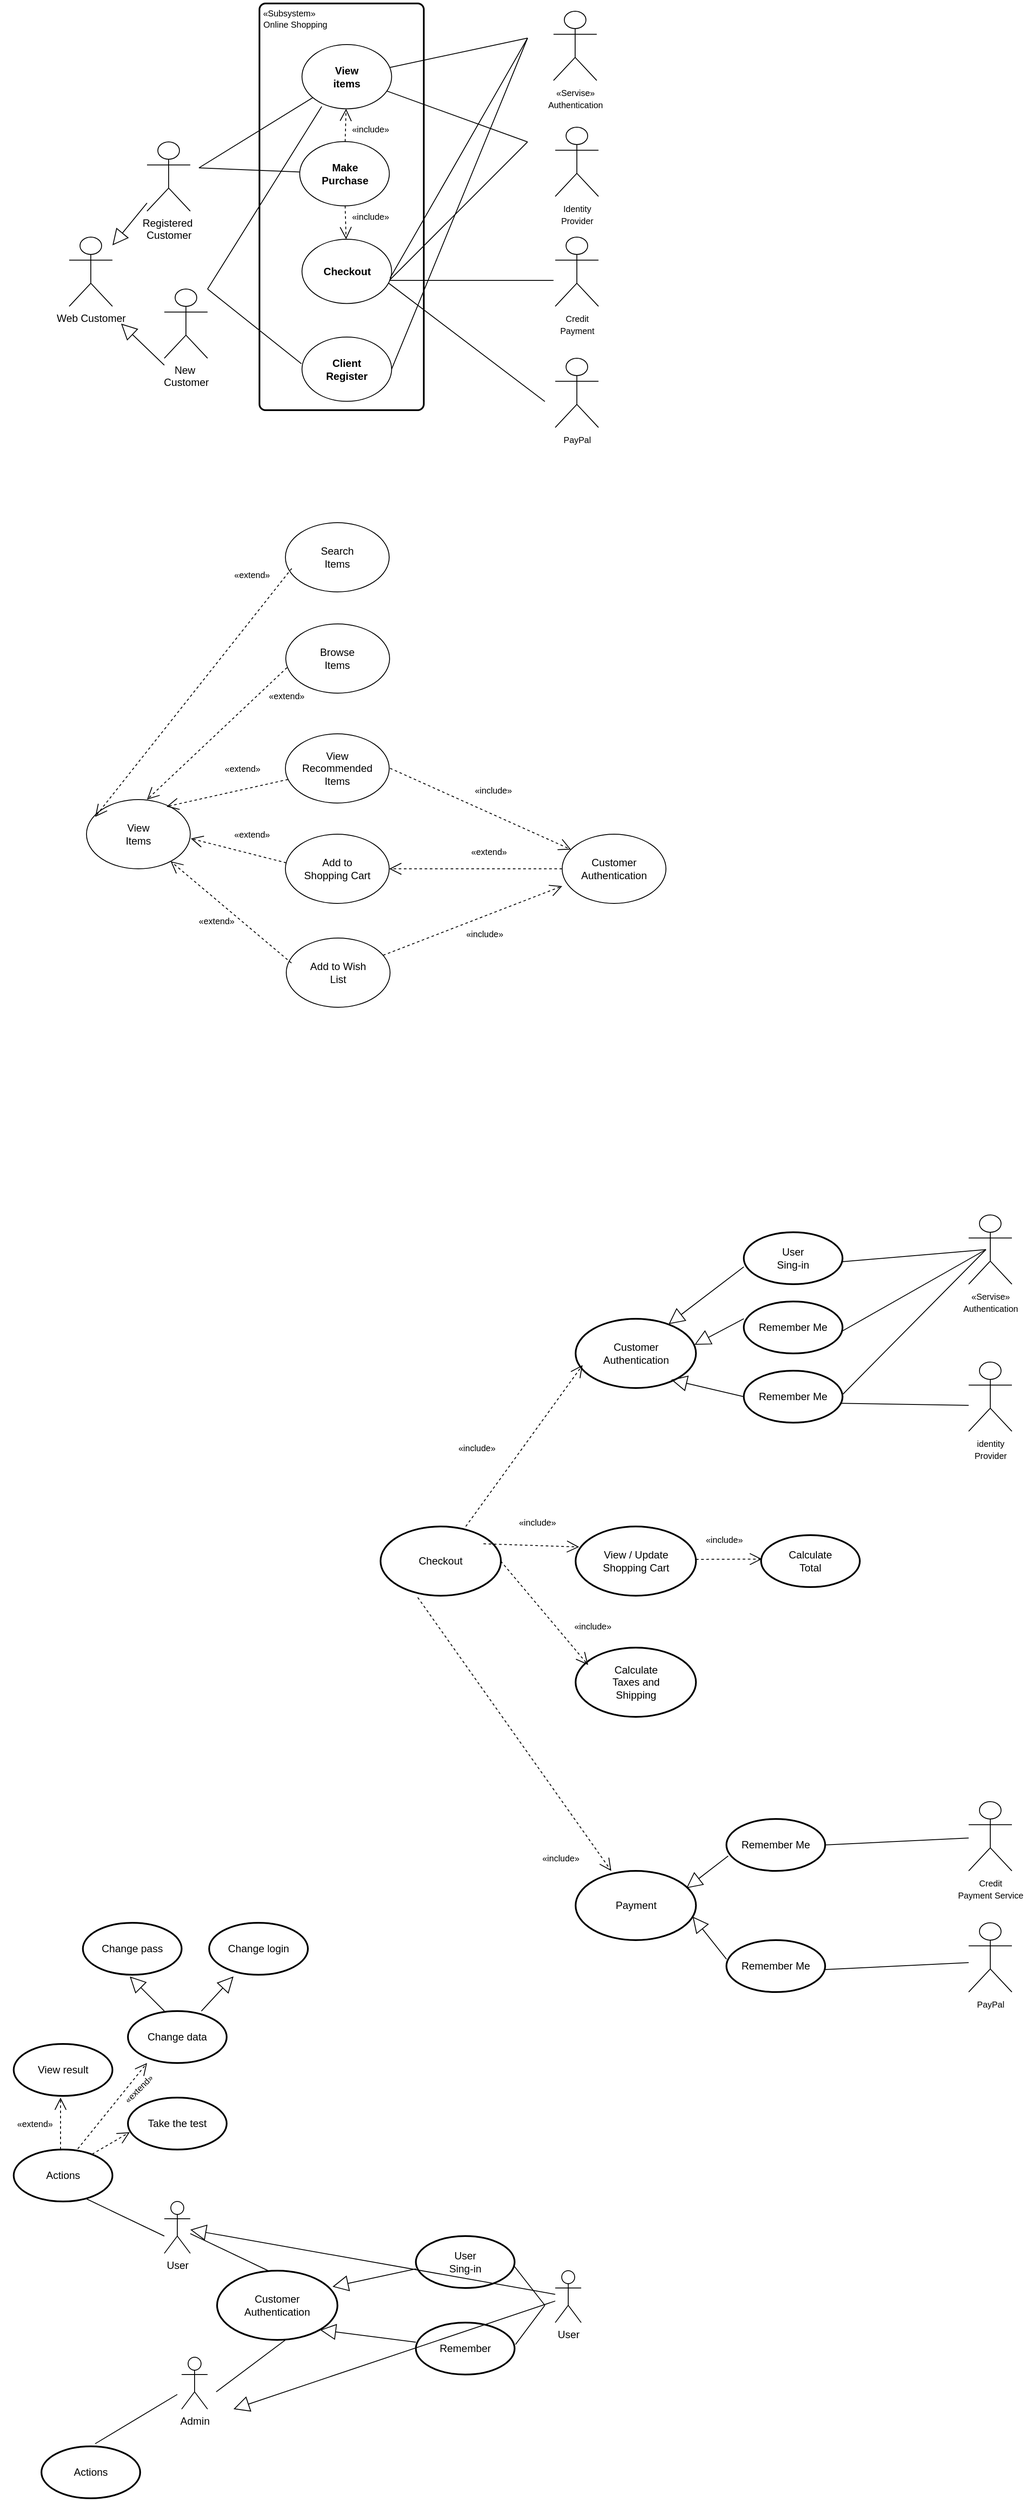 <mxfile version="26.0.6">
  <diagram name="Страница — 1" id="ZTPhkDl85M3O7Eon5mHw">
    <mxGraphModel dx="1687" dy="918" grid="1" gridSize="20" guides="1" tooltips="1" connect="1" arrows="1" fold="1" page="1" pageScale="1" pageWidth="827" pageHeight="1169" math="0" shadow="0">
      <root>
        <mxCell id="0" />
        <mxCell id="1" parent="0" />
        <mxCell id="oaEBjMoHq7otdUCEXcrT-1" value="Web Customer" style="shape=umlActor;verticalLabelPosition=bottom;verticalAlign=top;html=1;outlineConnect=0;" vertex="1" parent="1">
          <mxGeometry x="150" y="310" width="50" height="80" as="geometry" />
        </mxCell>
        <mxCell id="oaEBjMoHq7otdUCEXcrT-13" value="Registered&amp;nbsp;&lt;div&gt;&lt;span style=&quot;background-color: transparent; color: light-dark(rgb(0, 0, 0), rgb(255, 255, 255));&quot;&gt;Customer&lt;/span&gt;&lt;/div&gt;&lt;div&gt;&lt;div&gt;&lt;br&gt;&lt;/div&gt;&lt;/div&gt;" style="shape=umlActor;verticalLabelPosition=bottom;verticalAlign=top;html=1;outlineConnect=0;" vertex="1" parent="1">
          <mxGeometry x="240" y="200" width="50" height="80" as="geometry" />
        </mxCell>
        <mxCell id="oaEBjMoHq7otdUCEXcrT-14" value="&lt;div&gt;&lt;div&gt;New&amp;nbsp;&lt;/div&gt;&lt;/div&gt;&lt;div&gt;Customer&lt;/div&gt;&lt;div&gt;&lt;br&gt;&lt;/div&gt;" style="shape=umlActor;verticalLabelPosition=bottom;verticalAlign=top;html=1;outlineConnect=0;" vertex="1" parent="1">
          <mxGeometry x="260" y="370" width="50" height="80" as="geometry" />
        </mxCell>
        <mxCell id="oaEBjMoHq7otdUCEXcrT-31" value="&lt;div&gt;&lt;br&gt;&lt;/div&gt;&lt;div&gt;&lt;br&gt;&lt;/div&gt;" style="endArrow=block;endSize=16;endFill=0;html=1;rounded=0;" edge="1" parent="1" source="oaEBjMoHq7otdUCEXcrT-13" target="oaEBjMoHq7otdUCEXcrT-1">
          <mxGeometry width="160" relative="1" as="geometry">
            <mxPoint x="240" y="360" as="sourcePoint" />
            <mxPoint x="210" y="290" as="targetPoint" />
          </mxGeometry>
        </mxCell>
        <mxCell id="oaEBjMoHq7otdUCEXcrT-32" value="&lt;div&gt;&lt;br&gt;&lt;/div&gt;&lt;div&gt;&lt;br&gt;&lt;/div&gt;" style="endArrow=block;endSize=16;endFill=0;html=1;rounded=0;" edge="1" parent="1">
          <mxGeometry width="160" relative="1" as="geometry">
            <mxPoint x="260" y="458" as="sourcePoint" />
            <mxPoint x="210" y="410" as="targetPoint" />
          </mxGeometry>
        </mxCell>
        <mxCell id="oaEBjMoHq7otdUCEXcrT-30" value="" style="rounded=1;whiteSpace=wrap;html=1;absoluteArcSize=1;arcSize=14;strokeWidth=2;container=0;" vertex="1" parent="1">
          <mxGeometry x="370" y="40" width="190" height="470" as="geometry" />
        </mxCell>
        <mxCell id="oaEBjMoHq7otdUCEXcrT-24" value="&lt;span style=&quot;font-weight: 700; text-wrap-mode: nowrap;&quot;&gt;Client&lt;/span&gt;&lt;div style=&quot;font-weight: 700; text-wrap-mode: nowrap;&quot;&gt;Register&lt;/div&gt;" style="ellipse;whiteSpace=wrap;html=1;container=0;" vertex="1" parent="1">
          <mxGeometry x="419.172" y="425.488" width="103.636" height="74.25" as="geometry" />
        </mxCell>
        <mxCell id="oaEBjMoHq7otdUCEXcrT-17" value="&lt;span style=&quot;font-weight: 700; text-wrap-mode: nowrap;&quot;&gt;View&lt;/span&gt;&lt;div style=&quot;font-weight: 700; text-wrap-mode: nowrap;&quot;&gt;items&lt;/div&gt;" style="ellipse;whiteSpace=wrap;html=1;container=0;" vertex="1" parent="1">
          <mxGeometry x="419.172" y="87.439" width="103.636" height="74.25" as="geometry" />
        </mxCell>
        <mxCell id="oaEBjMoHq7otdUCEXcrT-20" value="&lt;span style=&quot;font-weight: 700; text-wrap-mode: nowrap;&quot;&gt;Make&lt;/span&gt;&lt;div style=&quot;font-weight: 700; text-wrap-mode: nowrap;&quot;&gt;Purchase&lt;/div&gt;" style="ellipse;whiteSpace=wrap;html=1;container=0;" vertex="1" parent="1">
          <mxGeometry x="416.535" y="199.665" width="103.636" height="74.25" as="geometry" />
        </mxCell>
        <mxCell id="oaEBjMoHq7otdUCEXcrT-22" value="" style="ellipse;whiteSpace=wrap;html=1;container=0;" vertex="1" parent="1">
          <mxGeometry x="419.172" y="312.439" width="103.636" height="74.25" as="geometry" />
        </mxCell>
        <mxCell id="oaEBjMoHq7otdUCEXcrT-23" value="&lt;div&gt;Checkout&lt;/div&gt;" style="text;align=center;fontStyle=1;verticalAlign=middle;spacingLeft=3;spacingRight=3;strokeColor=none;rotatable=0;points=[[0,0.5],[1,0.5]];portConstraint=eastwest;html=1;container=0;" vertex="1" parent="1">
          <mxGeometry x="436.445" y="334.939" width="69.091" height="29.25" as="geometry" />
        </mxCell>
        <mxCell id="oaEBjMoHq7otdUCEXcrT-36" value="&lt;font style=&quot;font-size: 10px;&quot;&gt;«Subsystem»&lt;/font&gt;" style="text;html=1;align=center;verticalAlign=middle;resizable=0;points=[];autosize=1;strokeColor=none;fillColor=none;" vertex="1" parent="1">
          <mxGeometry x="364" y="36" width="80" height="30" as="geometry" />
        </mxCell>
        <mxCell id="oaEBjMoHq7otdUCEXcrT-38" value="&lt;span style=&quot;font-size: 10px;&quot;&gt;Online Shopping&lt;/span&gt;" style="text;html=1;align=center;verticalAlign=middle;resizable=0;points=[];autosize=1;strokeColor=none;fillColor=none;" vertex="1" parent="1">
          <mxGeometry x="361" y="49" width="100" height="30" as="geometry" />
        </mxCell>
        <mxCell id="oaEBjMoHq7otdUCEXcrT-39" value="" style="endArrow=open;endSize=12;dashed=1;html=1;rounded=0;" edge="1" parent="1" source="oaEBjMoHq7otdUCEXcrT-20" target="oaEBjMoHq7otdUCEXcrT-17">
          <mxGeometry width="160" relative="1" as="geometry">
            <mxPoint x="140" y="260" as="sourcePoint" />
            <mxPoint x="300" y="260" as="targetPoint" />
          </mxGeometry>
        </mxCell>
        <mxCell id="oaEBjMoHq7otdUCEXcrT-40" value="" style="endArrow=open;endSize=12;dashed=1;html=1;rounded=0;" edge="1" parent="1" source="oaEBjMoHq7otdUCEXcrT-20" target="oaEBjMoHq7otdUCEXcrT-22">
          <mxGeometry width="160" relative="1" as="geometry">
            <mxPoint x="479" y="210" as="sourcePoint" />
            <mxPoint x="480" y="172" as="targetPoint" />
          </mxGeometry>
        </mxCell>
        <mxCell id="oaEBjMoHq7otdUCEXcrT-41" value="&lt;font style=&quot;font-size: 10px;&quot;&gt;«include»&lt;/font&gt;" style="text;html=1;align=center;verticalAlign=middle;resizable=0;points=[];autosize=1;strokeColor=none;fillColor=none;" vertex="1" parent="1">
          <mxGeometry x="463" y="170" width="70" height="30" as="geometry" />
        </mxCell>
        <mxCell id="oaEBjMoHq7otdUCEXcrT-42" value="&lt;font style=&quot;font-size: 10px;&quot;&gt;«include»&lt;/font&gt;" style="text;html=1;align=center;verticalAlign=middle;resizable=0;points=[];autosize=1;strokeColor=none;fillColor=none;" vertex="1" parent="1">
          <mxGeometry x="463" y="271" width="70" height="30" as="geometry" />
        </mxCell>
        <mxCell id="oaEBjMoHq7otdUCEXcrT-43" value="&lt;span style=&quot;font-size: 10px;&quot;&gt;«Servise»&lt;/span&gt;&lt;div&gt;&lt;span style=&quot;font-size: 10px;&quot;&gt;Authentication&lt;/span&gt;&lt;/div&gt;" style="shape=umlActor;verticalLabelPosition=bottom;verticalAlign=top;html=1;outlineConnect=0;" vertex="1" parent="1">
          <mxGeometry x="710" y="49" width="50" height="80" as="geometry" />
        </mxCell>
        <mxCell id="oaEBjMoHq7otdUCEXcrT-44" value="&lt;span style=&quot;font-size: 10px;&quot;&gt;Identity&lt;/span&gt;&lt;div&gt;&lt;span style=&quot;font-size: 10px;&quot;&gt;Provider&lt;/span&gt;&lt;/div&gt;&lt;div&gt;&lt;span style=&quot;font-size: 10px;&quot;&gt;&lt;br&gt;&lt;/span&gt;&lt;/div&gt;" style="shape=umlActor;verticalLabelPosition=bottom;verticalAlign=top;html=1;outlineConnect=0;" vertex="1" parent="1">
          <mxGeometry x="712" y="183" width="50" height="80" as="geometry" />
        </mxCell>
        <mxCell id="oaEBjMoHq7otdUCEXcrT-45" value="&lt;span style=&quot;font-size: 10px;&quot;&gt;Credit&lt;/span&gt;&lt;div&gt;&lt;span style=&quot;font-size: 10px;&quot;&gt;Payment&lt;/span&gt;&lt;/div&gt;" style="shape=umlActor;verticalLabelPosition=bottom;verticalAlign=top;html=1;outlineConnect=0;" vertex="1" parent="1">
          <mxGeometry x="712" y="310" width="50" height="80" as="geometry" />
        </mxCell>
        <mxCell id="oaEBjMoHq7otdUCEXcrT-48" value="&lt;span style=&quot;font-size: 10px;&quot;&gt;PayPal&lt;/span&gt;" style="shape=umlActor;verticalLabelPosition=bottom;verticalAlign=top;html=1;outlineConnect=0;" vertex="1" parent="1">
          <mxGeometry x="712" y="450" width="50" height="80" as="geometry" />
        </mxCell>
        <mxCell id="oaEBjMoHq7otdUCEXcrT-49" value="" style="endArrow=none;html=1;rounded=0;" edge="1" parent="1" target="oaEBjMoHq7otdUCEXcrT-17">
          <mxGeometry width="50" height="50" relative="1" as="geometry">
            <mxPoint x="300" y="230" as="sourcePoint" />
            <mxPoint x="350" y="180" as="targetPoint" />
          </mxGeometry>
        </mxCell>
        <mxCell id="oaEBjMoHq7otdUCEXcrT-50" value="" style="endArrow=none;html=1;rounded=0;" edge="1" parent="1" target="oaEBjMoHq7otdUCEXcrT-20">
          <mxGeometry width="50" height="50" relative="1" as="geometry">
            <mxPoint x="300" y="230" as="sourcePoint" />
            <mxPoint x="442" y="159" as="targetPoint" />
          </mxGeometry>
        </mxCell>
        <mxCell id="oaEBjMoHq7otdUCEXcrT-51" value="" style="endArrow=none;html=1;rounded=0;" edge="1" parent="1" source="oaEBjMoHq7otdUCEXcrT-14">
          <mxGeometry width="50" height="50" relative="1" as="geometry">
            <mxPoint x="310" y="240" as="sourcePoint" />
            <mxPoint x="442" y="159" as="targetPoint" />
          </mxGeometry>
        </mxCell>
        <mxCell id="oaEBjMoHq7otdUCEXcrT-52" value="" style="endArrow=none;html=1;rounded=0;entryX=-0.006;entryY=0.416;entryDx=0;entryDy=0;entryPerimeter=0;" edge="1" parent="1" target="oaEBjMoHq7otdUCEXcrT-24">
          <mxGeometry width="50" height="50" relative="1" as="geometry">
            <mxPoint x="310" y="370" as="sourcePoint" />
            <mxPoint x="452" y="169" as="targetPoint" />
          </mxGeometry>
        </mxCell>
        <mxCell id="oaEBjMoHq7otdUCEXcrT-53" value="" style="endArrow=none;html=1;rounded=0;" edge="1" parent="1" source="oaEBjMoHq7otdUCEXcrT-17">
          <mxGeometry width="50" height="50" relative="1" as="geometry">
            <mxPoint x="550" y="104.5" as="sourcePoint" />
            <mxPoint x="680" y="80" as="targetPoint" />
          </mxGeometry>
        </mxCell>
        <mxCell id="oaEBjMoHq7otdUCEXcrT-55" value="" style="endArrow=none;html=1;rounded=0;" edge="1" parent="1" source="oaEBjMoHq7otdUCEXcrT-17">
          <mxGeometry width="50" height="50" relative="1" as="geometry">
            <mxPoint x="529" y="142" as="sourcePoint" />
            <mxPoint x="680" y="200" as="targetPoint" />
          </mxGeometry>
        </mxCell>
        <mxCell id="oaEBjMoHq7otdUCEXcrT-56" value="" style="endArrow=none;html=1;rounded=0;exitX=0.981;exitY=0.609;exitDx=0;exitDy=0;exitPerimeter=0;" edge="1" parent="1" source="oaEBjMoHq7otdUCEXcrT-22">
          <mxGeometry width="50" height="50" relative="1" as="geometry">
            <mxPoint x="531" y="124" as="sourcePoint" />
            <mxPoint x="680" y="80" as="targetPoint" />
          </mxGeometry>
        </mxCell>
        <mxCell id="oaEBjMoHq7otdUCEXcrT-58" value="" style="endArrow=none;html=1;rounded=0;exitX=1;exitY=0.5;exitDx=0;exitDy=0;" edge="1" parent="1" source="oaEBjMoHq7otdUCEXcrT-24">
          <mxGeometry width="50" height="50" relative="1" as="geometry">
            <mxPoint x="600" y="460" as="sourcePoint" />
            <mxPoint x="680" y="80" as="targetPoint" />
          </mxGeometry>
        </mxCell>
        <mxCell id="oaEBjMoHq7otdUCEXcrT-60" value="" style="endArrow=none;html=1;rounded=0;" edge="1" parent="1">
          <mxGeometry width="50" height="50" relative="1" as="geometry">
            <mxPoint x="520.17" y="360" as="sourcePoint" />
            <mxPoint x="680" y="200" as="targetPoint" />
          </mxGeometry>
        </mxCell>
        <mxCell id="oaEBjMoHq7otdUCEXcrT-61" value="" style="endArrow=none;html=1;rounded=0;exitX=0.98;exitY=0.641;exitDx=0;exitDy=0;exitPerimeter=0;" edge="1" parent="1" source="oaEBjMoHq7otdUCEXcrT-22">
          <mxGeometry width="50" height="50" relative="1" as="geometry">
            <mxPoint x="460" y="340" as="sourcePoint" />
            <mxPoint x="710" y="360" as="targetPoint" />
          </mxGeometry>
        </mxCell>
        <mxCell id="oaEBjMoHq7otdUCEXcrT-62" value="" style="endArrow=none;html=1;rounded=0;exitX=0.963;exitY=0.68;exitDx=0;exitDy=0;exitPerimeter=0;" edge="1" parent="1" source="oaEBjMoHq7otdUCEXcrT-22">
          <mxGeometry width="50" height="50" relative="1" as="geometry">
            <mxPoint x="570" y="430" as="sourcePoint" />
            <mxPoint x="700" y="500" as="targetPoint" />
          </mxGeometry>
        </mxCell>
        <mxCell id="oaEBjMoHq7otdUCEXcrT-65" value="Add to Wish&lt;div&gt;List&lt;/div&gt;" style="ellipse;whiteSpace=wrap;html=1;" vertex="1" parent="1">
          <mxGeometry x="401" y="1120" width="120" height="80" as="geometry" />
        </mxCell>
        <mxCell id="oaEBjMoHq7otdUCEXcrT-66" value="Add to&lt;div&gt;Shopping Cart&lt;/div&gt;" style="ellipse;whiteSpace=wrap;html=1;" vertex="1" parent="1">
          <mxGeometry x="400" y="1000" width="120" height="80" as="geometry" />
        </mxCell>
        <mxCell id="oaEBjMoHq7otdUCEXcrT-67" value="Browse&lt;div&gt;Items&lt;/div&gt;" style="ellipse;whiteSpace=wrap;html=1;" vertex="1" parent="1">
          <mxGeometry x="400.45" y="757" width="120" height="80" as="geometry" />
        </mxCell>
        <mxCell id="oaEBjMoHq7otdUCEXcrT-68" value="Search&lt;div&gt;Items&lt;/div&gt;" style="ellipse;whiteSpace=wrap;html=1;" vertex="1" parent="1">
          <mxGeometry x="400" y="640" width="120" height="80" as="geometry" />
        </mxCell>
        <mxCell id="oaEBjMoHq7otdUCEXcrT-69" value="View&lt;div&gt;Recommended&lt;/div&gt;&lt;div&gt;Items&lt;/div&gt;" style="ellipse;whiteSpace=wrap;html=1;" vertex="1" parent="1">
          <mxGeometry x="400" y="884" width="120" height="80" as="geometry" />
        </mxCell>
        <mxCell id="oaEBjMoHq7otdUCEXcrT-70" value="View&lt;div&gt;Items&lt;/div&gt;" style="ellipse;whiteSpace=wrap;html=1;" vertex="1" parent="1">
          <mxGeometry x="170" y="960" width="120" height="80" as="geometry" />
        </mxCell>
        <mxCell id="oaEBjMoHq7otdUCEXcrT-71" value="Customer&lt;div&gt;Authentication&lt;/div&gt;" style="ellipse;whiteSpace=wrap;html=1;" vertex="1" parent="1">
          <mxGeometry x="720" y="1000" width="120" height="80" as="geometry" />
        </mxCell>
        <mxCell id="oaEBjMoHq7otdUCEXcrT-72" value="&lt;font style=&quot;font-size: 10px;&quot;&gt;«include»&lt;/font&gt;" style="text;html=1;align=center;verticalAlign=middle;resizable=0;points=[];autosize=1;strokeColor=none;fillColor=none;" vertex="1" parent="1">
          <mxGeometry x="605" y="934" width="70" height="30" as="geometry" />
        </mxCell>
        <mxCell id="oaEBjMoHq7otdUCEXcrT-73" value="&lt;font style=&quot;font-size: 10px;&quot;&gt;«include»&lt;/font&gt;" style="text;html=1;align=center;verticalAlign=middle;resizable=0;points=[];autosize=1;strokeColor=none;fillColor=none;" vertex="1" parent="1">
          <mxGeometry x="595" y="1100" width="70" height="30" as="geometry" />
        </mxCell>
        <mxCell id="oaEBjMoHq7otdUCEXcrT-74" value="&lt;font style=&quot;font-size: 10px;&quot;&gt;«extend»&lt;/font&gt;" style="text;html=1;align=center;verticalAlign=middle;resizable=0;points=[];autosize=1;strokeColor=none;fillColor=none;" vertex="1" parent="1">
          <mxGeometry x="595" y="1000" width="80" height="40" as="geometry" />
        </mxCell>
        <mxCell id="oaEBjMoHq7otdUCEXcrT-75" value="" style="endArrow=open;endSize=12;dashed=1;html=1;rounded=0;" edge="1" parent="1" target="oaEBjMoHq7otdUCEXcrT-71">
          <mxGeometry x="-0.125" y="23" width="160" relative="1" as="geometry">
            <mxPoint x="521" y="923.82" as="sourcePoint" />
            <mxPoint x="681" y="923.82" as="targetPoint" />
            <mxPoint as="offset" />
          </mxGeometry>
        </mxCell>
        <mxCell id="oaEBjMoHq7otdUCEXcrT-76" value="" style="endArrow=open;endSize=12;dashed=1;html=1;rounded=0;" edge="1" parent="1" source="oaEBjMoHq7otdUCEXcrT-65">
          <mxGeometry x="-0.125" y="23" width="160" relative="1" as="geometry">
            <mxPoint x="541" y="943.82" as="sourcePoint" />
            <mxPoint x="720" y="1060" as="targetPoint" />
            <mxPoint as="offset" />
          </mxGeometry>
        </mxCell>
        <mxCell id="oaEBjMoHq7otdUCEXcrT-77" value="" style="endArrow=open;endSize=12;dashed=1;html=1;rounded=0;entryX=1;entryY=0.5;entryDx=0;entryDy=0;exitX=0;exitY=0.5;exitDx=0;exitDy=0;" edge="1" parent="1" source="oaEBjMoHq7otdUCEXcrT-71" target="oaEBjMoHq7otdUCEXcrT-66">
          <mxGeometry x="-0.125" y="23" width="160" relative="1" as="geometry">
            <mxPoint x="560" y="1060" as="sourcePoint" />
            <mxPoint x="770" y="1058" as="targetPoint" />
            <mxPoint as="offset" />
          </mxGeometry>
        </mxCell>
        <mxCell id="oaEBjMoHq7otdUCEXcrT-78" value="" style="endArrow=open;endSize=12;dashed=1;html=1;rounded=0;exitX=0.05;exitY=0.361;exitDx=0;exitDy=0;exitPerimeter=0;" edge="1" parent="1" source="oaEBjMoHq7otdUCEXcrT-65" target="oaEBjMoHq7otdUCEXcrT-70">
          <mxGeometry x="-0.125" y="23" width="160" relative="1" as="geometry">
            <mxPoint x="380" y="1160" as="sourcePoint" />
            <mxPoint x="310" y="1120" as="targetPoint" />
            <mxPoint as="offset" />
          </mxGeometry>
        </mxCell>
        <mxCell id="oaEBjMoHq7otdUCEXcrT-79" value="" style="endArrow=open;endSize=12;dashed=1;html=1;rounded=0;exitX=0.009;exitY=0.414;exitDx=0;exitDy=0;exitPerimeter=0;entryX=1.005;entryY=0.563;entryDx=0;entryDy=0;entryPerimeter=0;" edge="1" parent="1" source="oaEBjMoHq7otdUCEXcrT-66" target="oaEBjMoHq7otdUCEXcrT-70">
          <mxGeometry x="-0.125" y="23" width="160" relative="1" as="geometry">
            <mxPoint x="424" y="1120" as="sourcePoint" />
            <mxPoint x="270" y="1019" as="targetPoint" />
            <mxPoint as="offset" />
          </mxGeometry>
        </mxCell>
        <mxCell id="oaEBjMoHq7otdUCEXcrT-80" value="" style="endArrow=open;endSize=12;dashed=1;html=1;rounded=0;entryX=0.771;entryY=0.101;entryDx=0;entryDy=0;entryPerimeter=0;" edge="1" parent="1" source="oaEBjMoHq7otdUCEXcrT-69" target="oaEBjMoHq7otdUCEXcrT-70">
          <mxGeometry x="-0.125" y="23" width="160" relative="1" as="geometry">
            <mxPoint x="421" y="1053" as="sourcePoint" />
            <mxPoint x="290" y="1039" as="targetPoint" />
            <mxPoint as="offset" />
          </mxGeometry>
        </mxCell>
        <mxCell id="oaEBjMoHq7otdUCEXcrT-81" value="&lt;font style=&quot;font-size: 10px;&quot;&gt;«extend»&lt;/font&gt;" style="text;html=1;align=center;verticalAlign=middle;resizable=0;points=[];autosize=1;strokeColor=none;fillColor=none;" vertex="1" parent="1">
          <mxGeometry x="280" y="1080" width="80" height="40" as="geometry" />
        </mxCell>
        <mxCell id="oaEBjMoHq7otdUCEXcrT-82" value="&lt;font style=&quot;font-size: 10px;&quot;&gt;«extend»&lt;/font&gt;" style="text;html=1;align=center;verticalAlign=middle;resizable=0;points=[];autosize=1;strokeColor=none;fillColor=none;" vertex="1" parent="1">
          <mxGeometry x="321" y="980" width="80" height="40" as="geometry" />
        </mxCell>
        <mxCell id="oaEBjMoHq7otdUCEXcrT-83" value="&lt;font style=&quot;font-size: 10px;&quot;&gt;«extend»&lt;/font&gt;" style="text;html=1;align=center;verticalAlign=middle;resizable=0;points=[];autosize=1;strokeColor=none;fillColor=none;" vertex="1" parent="1">
          <mxGeometry x="310" y="904" width="80" height="40" as="geometry" />
        </mxCell>
        <mxCell id="oaEBjMoHq7otdUCEXcrT-84" value="" style="endArrow=open;endSize=12;dashed=1;html=1;rounded=0;entryX=0.583;entryY=0;entryDx=0;entryDy=0;entryPerimeter=0;exitX=0.012;exitY=0.631;exitDx=0;exitDy=0;exitPerimeter=0;" edge="1" parent="1" source="oaEBjMoHq7otdUCEXcrT-67" target="oaEBjMoHq7otdUCEXcrT-70">
          <mxGeometry x="-0.125" y="23" width="160" relative="1" as="geometry">
            <mxPoint x="390" y="837" as="sourcePoint" />
            <mxPoint x="250" y="868" as="targetPoint" />
            <mxPoint as="offset" />
          </mxGeometry>
        </mxCell>
        <mxCell id="oaEBjMoHq7otdUCEXcrT-85" value="&lt;font style=&quot;font-size: 10px;&quot;&gt;«extend»&lt;/font&gt;" style="text;html=1;align=center;verticalAlign=middle;resizable=0;points=[];autosize=1;strokeColor=none;fillColor=none;" vertex="1" parent="1">
          <mxGeometry x="361" y="820" width="80" height="40" as="geometry" />
        </mxCell>
        <mxCell id="oaEBjMoHq7otdUCEXcrT-86" value="" style="endArrow=open;endSize=12;dashed=1;html=1;rounded=0;exitX=0.061;exitY=0.661;exitDx=0;exitDy=0;exitPerimeter=0;entryX=0.083;entryY=0.25;entryDx=0;entryDy=0;entryPerimeter=0;" edge="1" parent="1" source="oaEBjMoHq7otdUCEXcrT-68" target="oaEBjMoHq7otdUCEXcrT-70">
          <mxGeometry x="-0.125" y="23" width="160" relative="1" as="geometry">
            <mxPoint x="390" y="720" as="sourcePoint" />
            <mxPoint x="160" y="960" as="targetPoint" />
            <mxPoint as="offset" />
          </mxGeometry>
        </mxCell>
        <mxCell id="oaEBjMoHq7otdUCEXcrT-87" value="&lt;font style=&quot;font-size: 10px;&quot;&gt;«extend»&lt;/font&gt;" style="text;html=1;align=center;verticalAlign=middle;resizable=0;points=[];autosize=1;strokeColor=none;fillColor=none;" vertex="1" parent="1">
          <mxGeometry x="321" y="680" width="80" height="40" as="geometry" />
        </mxCell>
        <mxCell id="oaEBjMoHq7otdUCEXcrT-88" value="Checkout" style="strokeWidth=2;html=1;shape=mxgraph.flowchart.start_1;whiteSpace=wrap;" vertex="1" parent="1">
          <mxGeometry x="510" y="1800" width="139.17" height="80" as="geometry" />
        </mxCell>
        <mxCell id="oaEBjMoHq7otdUCEXcrT-89" value="Customer&lt;div&gt;Authentication&lt;/div&gt;" style="strokeWidth=2;html=1;shape=mxgraph.flowchart.start_1;whiteSpace=wrap;" vertex="1" parent="1">
          <mxGeometry x="735.54" y="1560" width="139.17" height="80" as="geometry" />
        </mxCell>
        <mxCell id="oaEBjMoHq7otdUCEXcrT-90" value="View / Update&lt;div&gt;Shopping Cart&lt;/div&gt;" style="strokeWidth=2;html=1;shape=mxgraph.flowchart.start_1;whiteSpace=wrap;" vertex="1" parent="1">
          <mxGeometry x="735.54" y="1800" width="139.17" height="80" as="geometry" />
        </mxCell>
        <mxCell id="oaEBjMoHq7otdUCEXcrT-91" value="Calculate&lt;div&gt;Taxes and&lt;/div&gt;&lt;div&gt;Shipping&lt;/div&gt;" style="strokeWidth=2;html=1;shape=mxgraph.flowchart.start_1;whiteSpace=wrap;" vertex="1" parent="1">
          <mxGeometry x="735.54" y="1940" width="139.17" height="80" as="geometry" />
        </mxCell>
        <mxCell id="oaEBjMoHq7otdUCEXcrT-92" value="Payment" style="strokeWidth=2;html=1;shape=mxgraph.flowchart.start_1;whiteSpace=wrap;" vertex="1" parent="1">
          <mxGeometry x="735.54" y="2198" width="139.17" height="80" as="geometry" />
        </mxCell>
        <mxCell id="oaEBjMoHq7otdUCEXcrT-93" value="" style="endArrow=open;endSize=12;dashed=1;html=1;rounded=0;entryX=0.058;entryY=0.668;entryDx=0;entryDy=0;entryPerimeter=0;" edge="1" parent="1" source="oaEBjMoHq7otdUCEXcrT-88" target="oaEBjMoHq7otdUCEXcrT-89">
          <mxGeometry width="160" relative="1" as="geometry">
            <mxPoint x="575.54" y="1740" as="sourcePoint" />
            <mxPoint x="735.54" y="1740" as="targetPoint" />
          </mxGeometry>
        </mxCell>
        <mxCell id="oaEBjMoHq7otdUCEXcrT-94" value="" style="endArrow=open;endSize=12;dashed=1;html=1;rounded=0;entryX=0.029;entryY=0.296;entryDx=0;entryDy=0;entryPerimeter=0;" edge="1" parent="1" target="oaEBjMoHq7otdUCEXcrT-90">
          <mxGeometry width="160" relative="1" as="geometry">
            <mxPoint x="629" y="1820" as="sourcePoint" />
            <mxPoint x="764" y="1633" as="targetPoint" />
          </mxGeometry>
        </mxCell>
        <mxCell id="oaEBjMoHq7otdUCEXcrT-95" value="" style="endArrow=open;endSize=12;dashed=1;html=1;rounded=0;entryX=0.104;entryY=0.25;entryDx=0;entryDy=0;entryPerimeter=0;" edge="1" parent="1" target="oaEBjMoHq7otdUCEXcrT-91">
          <mxGeometry width="160" relative="1" as="geometry">
            <mxPoint x="649" y="1840" as="sourcePoint" />
            <mxPoint x="760" y="1844" as="targetPoint" />
          </mxGeometry>
        </mxCell>
        <mxCell id="oaEBjMoHq7otdUCEXcrT-96" value="" style="endArrow=open;endSize=12;dashed=1;html=1;rounded=0;exitX=0.309;exitY=1.025;exitDx=0;exitDy=0;exitPerimeter=0;" edge="1" parent="1" source="oaEBjMoHq7otdUCEXcrT-88" target="oaEBjMoHq7otdUCEXcrT-92">
          <mxGeometry width="160" relative="1" as="geometry">
            <mxPoint x="360" y="1940" as="sourcePoint" />
            <mxPoint x="461" y="2060" as="targetPoint" />
          </mxGeometry>
        </mxCell>
        <mxCell id="oaEBjMoHq7otdUCEXcrT-97" value="&lt;font style=&quot;font-size: 10px;&quot;&gt;«include»&lt;/font&gt;" style="text;html=1;align=center;verticalAlign=middle;resizable=0;points=[];autosize=1;strokeColor=none;fillColor=none;" vertex="1" parent="1">
          <mxGeometry x="682.81" y="2168" width="70" height="30" as="geometry" />
        </mxCell>
        <mxCell id="oaEBjMoHq7otdUCEXcrT-98" value="&lt;font style=&quot;font-size: 10px;&quot;&gt;«include»&lt;/font&gt;" style="text;html=1;align=center;verticalAlign=middle;resizable=0;points=[];autosize=1;strokeColor=none;fillColor=none;" vertex="1" parent="1">
          <mxGeometry x="720" y="1900" width="70" height="30" as="geometry" />
        </mxCell>
        <mxCell id="oaEBjMoHq7otdUCEXcrT-99" value="&lt;font style=&quot;font-size: 10px;&quot;&gt;«include»&lt;/font&gt;" style="text;html=1;align=center;verticalAlign=middle;resizable=0;points=[];autosize=1;strokeColor=none;fillColor=none;" vertex="1" parent="1">
          <mxGeometry x="656" y="1780" width="70" height="30" as="geometry" />
        </mxCell>
        <mxCell id="oaEBjMoHq7otdUCEXcrT-100" value="&lt;font style=&quot;font-size: 10px;&quot;&gt;«include»&lt;/font&gt;" style="text;html=1;align=center;verticalAlign=middle;resizable=0;points=[];autosize=1;strokeColor=none;fillColor=none;" vertex="1" parent="1">
          <mxGeometry x="586" y="1694" width="70" height="30" as="geometry" />
        </mxCell>
        <mxCell id="oaEBjMoHq7otdUCEXcrT-101" value="&lt;div&gt;&lt;br&gt;&lt;/div&gt;&lt;div&gt;&lt;br&gt;&lt;/div&gt;" style="endArrow=block;endSize=16;endFill=0;html=1;rounded=0;exitX=0;exitY=0.667;exitDx=0;exitDy=0;exitPerimeter=0;entryX=0.773;entryY=0.077;entryDx=0;entryDy=0;entryPerimeter=0;" edge="1" parent="1" source="oaEBjMoHq7otdUCEXcrT-102" target="oaEBjMoHq7otdUCEXcrT-89">
          <mxGeometry width="160" relative="1" as="geometry">
            <mxPoint x="905" y="1688" as="sourcePoint" />
            <mxPoint x="855" y="1640" as="targetPoint" />
          </mxGeometry>
        </mxCell>
        <mxCell id="oaEBjMoHq7otdUCEXcrT-102" value="User&lt;div&gt;Sing-in&lt;/div&gt;" style="strokeWidth=2;html=1;shape=mxgraph.flowchart.start_1;whiteSpace=wrap;" vertex="1" parent="1">
          <mxGeometry x="930" y="1460" width="114.17" height="60" as="geometry" />
        </mxCell>
        <mxCell id="oaEBjMoHq7otdUCEXcrT-103" value="Remember Me" style="strokeWidth=2;html=1;shape=mxgraph.flowchart.start_1;whiteSpace=wrap;" vertex="1" parent="1">
          <mxGeometry x="930" y="1540" width="114.17" height="60" as="geometry" />
        </mxCell>
        <mxCell id="oaEBjMoHq7otdUCEXcrT-104" value="&lt;div&gt;&lt;br&gt;&lt;/div&gt;&lt;div&gt;&lt;br&gt;&lt;/div&gt;" style="endArrow=block;endSize=16;endFill=0;html=1;rounded=0;exitX=0;exitY=0.333;exitDx=0;exitDy=0;exitPerimeter=0;entryX=0.988;entryY=0.375;entryDx=0;entryDy=0;entryPerimeter=0;" edge="1" parent="1" source="oaEBjMoHq7otdUCEXcrT-103" target="oaEBjMoHq7otdUCEXcrT-89">
          <mxGeometry width="160" relative="1" as="geometry">
            <mxPoint x="950" y="1520" as="sourcePoint" />
            <mxPoint x="863" y="1586" as="targetPoint" />
          </mxGeometry>
        </mxCell>
        <mxCell id="oaEBjMoHq7otdUCEXcrT-105" value="Remember Me" style="strokeWidth=2;html=1;shape=mxgraph.flowchart.start_1;whiteSpace=wrap;" vertex="1" parent="1">
          <mxGeometry x="930" y="1620" width="114.17" height="60" as="geometry" />
        </mxCell>
        <mxCell id="oaEBjMoHq7otdUCEXcrT-106" value="&lt;div&gt;&lt;br&gt;&lt;/div&gt;&lt;div&gt;&lt;br&gt;&lt;/div&gt;" style="endArrow=block;endSize=16;endFill=0;html=1;rounded=0;exitX=0;exitY=0.5;exitDx=0;exitDy=0;exitPerimeter=0;entryX=0.794;entryY=0.88;entryDx=0;entryDy=0;entryPerimeter=0;" edge="1" parent="1" source="oaEBjMoHq7otdUCEXcrT-105" target="oaEBjMoHq7otdUCEXcrT-89">
          <mxGeometry width="160" relative="1" as="geometry">
            <mxPoint x="874.71" y="1664" as="sourcePoint" />
            <mxPoint x="817.71" y="1694" as="targetPoint" />
          </mxGeometry>
        </mxCell>
        <mxCell id="oaEBjMoHq7otdUCEXcrT-107" value="" style="endArrow=open;endSize=12;dashed=1;html=1;rounded=0;entryX=0.009;entryY=0.461;entryDx=0;entryDy=0;entryPerimeter=0;" edge="1" parent="1" target="oaEBjMoHq7otdUCEXcrT-108">
          <mxGeometry width="160" relative="1" as="geometry">
            <mxPoint x="874.71" y="1838" as="sourcePoint" />
            <mxPoint x="950" y="1840" as="targetPoint" />
          </mxGeometry>
        </mxCell>
        <mxCell id="oaEBjMoHq7otdUCEXcrT-108" value="Calculate&lt;div&gt;Total&lt;/div&gt;" style="strokeWidth=2;html=1;shape=mxgraph.flowchart.start_1;whiteSpace=wrap;" vertex="1" parent="1">
          <mxGeometry x="950" y="1810" width="114.17" height="60" as="geometry" />
        </mxCell>
        <mxCell id="oaEBjMoHq7otdUCEXcrT-109" value="&lt;font style=&quot;font-size: 10px;&quot;&gt;«include»&lt;/font&gt;" style="text;html=1;align=center;verticalAlign=middle;resizable=0;points=[];autosize=1;strokeColor=none;fillColor=none;" vertex="1" parent="1">
          <mxGeometry x="872" y="1800" width="70" height="30" as="geometry" />
        </mxCell>
        <mxCell id="oaEBjMoHq7otdUCEXcrT-110" value="Remember Me" style="strokeWidth=2;html=1;shape=mxgraph.flowchart.start_1;whiteSpace=wrap;" vertex="1" parent="1">
          <mxGeometry x="909.92" y="2138" width="114.17" height="60" as="geometry" />
        </mxCell>
        <mxCell id="oaEBjMoHq7otdUCEXcrT-111" value="Remember Me" style="strokeWidth=2;html=1;shape=mxgraph.flowchart.start_1;whiteSpace=wrap;" vertex="1" parent="1">
          <mxGeometry x="909.92" y="2278" width="114.17" height="60" as="geometry" />
        </mxCell>
        <mxCell id="oaEBjMoHq7otdUCEXcrT-112" value="&lt;div&gt;&lt;br&gt;&lt;/div&gt;&lt;div&gt;&lt;br&gt;&lt;/div&gt;" style="endArrow=block;endSize=16;endFill=0;html=1;rounded=0;exitX=0.018;exitY=0.713;exitDx=0;exitDy=0;exitPerimeter=0;entryX=0.92;entryY=0.25;entryDx=0;entryDy=0;entryPerimeter=0;" edge="1" parent="1" source="oaEBjMoHq7otdUCEXcrT-110" target="oaEBjMoHq7otdUCEXcrT-92">
          <mxGeometry width="160" relative="1" as="geometry">
            <mxPoint x="909.92" y="2138" as="sourcePoint" />
            <mxPoint x="852.92" y="2168" as="targetPoint" />
          </mxGeometry>
        </mxCell>
        <mxCell id="oaEBjMoHq7otdUCEXcrT-113" value="&lt;div&gt;&lt;br&gt;&lt;/div&gt;&lt;div&gt;&lt;br&gt;&lt;/div&gt;" style="endArrow=block;endSize=16;endFill=0;html=1;rounded=0;exitX=0.001;exitY=0.367;exitDx=0;exitDy=0;exitPerimeter=0;entryX=0.972;entryY=0.66;entryDx=0;entryDy=0;entryPerimeter=0;" edge="1" parent="1" source="oaEBjMoHq7otdUCEXcrT-111" target="oaEBjMoHq7otdUCEXcrT-92">
          <mxGeometry width="160" relative="1" as="geometry">
            <mxPoint x="932" y="2201" as="sourcePoint" />
            <mxPoint x="884" y="2238" as="targetPoint" />
          </mxGeometry>
        </mxCell>
        <mxCell id="oaEBjMoHq7otdUCEXcrT-114" value="" style="endArrow=none;html=1;rounded=0;" edge="1" parent="1">
          <mxGeometry width="50" height="50" relative="1" as="geometry">
            <mxPoint x="1024.09" y="2168" as="sourcePoint" />
            <mxPoint x="1190" y="2160" as="targetPoint" />
          </mxGeometry>
        </mxCell>
        <mxCell id="oaEBjMoHq7otdUCEXcrT-115" value="" style="endArrow=none;html=1;rounded=0;" edge="1" parent="1">
          <mxGeometry width="50" height="50" relative="1" as="geometry">
            <mxPoint x="1024.09" y="2312" as="sourcePoint" />
            <mxPoint x="1190" y="2304" as="targetPoint" />
          </mxGeometry>
        </mxCell>
        <mxCell id="oaEBjMoHq7otdUCEXcrT-116" value="&lt;span style=&quot;font-size: 10px;&quot;&gt;PayPal&lt;/span&gt;&lt;span style=&quot;color: rgba(0, 0, 0, 0); font-family: monospace; font-size: 0px; text-align: start;&quot;&gt;%3CmxGraphModel%3E%3Croot%3E%3CmxCell%20id%3D%220%22%2F%3E%3CmxCell%20id%3D%221%22%20parent%3D%220%22%2F%3E%3CmxCell%20id%3D%222%22%20value%3D%22%26lt%3Bspan%20style%3D%26quot%3Bfont-size%3A%2010px%3B%26quot%3B%26gt%3BPayPal%26lt%3B%2Fspan%26gt%3B%22%20style%3D%22shape%3DumlActor%3BverticalLabelPosition%3Dbottom%3BverticalAlign%3Dtop%3Bhtml%3D1%3BoutlineConnect%3D0%3B%22%20vertex%3D%221%22%20parent%3D%221%22%3E%3CmxGeometry%20x%3D%22712%22%20y%3D%22450%22%20width%3D%2250%22%20height%3D%2280%22%20as%3D%22geometry%22%2F%3E%3C%2FmxCell%3E%3C%2Froot%3E%3C%2FmxGraphModel%3E&lt;/span&gt;" style="shape=umlActor;verticalLabelPosition=bottom;verticalAlign=top;html=1;outlineConnect=0;" vertex="1" parent="1">
          <mxGeometry x="1190" y="2258" width="50" height="80" as="geometry" />
        </mxCell>
        <mxCell id="oaEBjMoHq7otdUCEXcrT-118" value="&lt;span style=&quot;font-size: 10px;&quot;&gt;Credit&lt;/span&gt;&lt;div&gt;&lt;span style=&quot;font-size: 10px;&quot;&gt;Payment Service&lt;/span&gt;&lt;/div&gt;" style="shape=umlActor;verticalLabelPosition=bottom;verticalAlign=top;html=1;outlineConnect=0;" vertex="1" parent="1">
          <mxGeometry x="1190" y="2118" width="50" height="80" as="geometry" />
        </mxCell>
        <mxCell id="oaEBjMoHq7otdUCEXcrT-120" value="" style="endArrow=none;html=1;rounded=0;" edge="1" parent="1">
          <mxGeometry width="50" height="50" relative="1" as="geometry">
            <mxPoint x="1044.17" y="1494" as="sourcePoint" />
            <mxPoint x="1210" y="1480" as="targetPoint" />
          </mxGeometry>
        </mxCell>
        <mxCell id="oaEBjMoHq7otdUCEXcrT-122" value="" style="endArrow=none;html=1;rounded=0;" edge="1" parent="1">
          <mxGeometry width="50" height="50" relative="1" as="geometry">
            <mxPoint x="1044.17" y="1574" as="sourcePoint" />
            <mxPoint x="1210" y="1480" as="targetPoint" />
          </mxGeometry>
        </mxCell>
        <mxCell id="oaEBjMoHq7otdUCEXcrT-123" value="" style="endArrow=none;html=1;rounded=0;exitX=1.004;exitY=0.452;exitDx=0;exitDy=0;exitPerimeter=0;" edge="1" parent="1" source="oaEBjMoHq7otdUCEXcrT-105">
          <mxGeometry width="50" height="50" relative="1" as="geometry">
            <mxPoint x="1064.17" y="1594" as="sourcePoint" />
            <mxPoint x="1210" y="1480" as="targetPoint" />
          </mxGeometry>
        </mxCell>
        <mxCell id="oaEBjMoHq7otdUCEXcrT-124" value="&lt;span style=&quot;font-size: 10px;&quot;&gt;«Servise»&lt;/span&gt;&lt;div&gt;&lt;span style=&quot;font-size: 10px;&quot;&gt;Authentication&lt;/span&gt;&lt;/div&gt;" style="shape=umlActor;verticalLabelPosition=bottom;verticalAlign=top;html=1;outlineConnect=0;" vertex="1" parent="1">
          <mxGeometry x="1190" y="1440" width="50" height="80" as="geometry" />
        </mxCell>
        <mxCell id="oaEBjMoHq7otdUCEXcrT-125" value="" style="endArrow=none;html=1;rounded=0;exitX=0.977;exitY=0.627;exitDx=0;exitDy=0;exitPerimeter=0;" edge="1" parent="1" source="oaEBjMoHq7otdUCEXcrT-105">
          <mxGeometry width="50" height="50" relative="1" as="geometry">
            <mxPoint x="1065" y="1667" as="sourcePoint" />
            <mxPoint x="1190" y="1660" as="targetPoint" />
          </mxGeometry>
        </mxCell>
        <mxCell id="oaEBjMoHq7otdUCEXcrT-126" value="&lt;span style=&quot;font-size: 10px;&quot;&gt;identity&lt;/span&gt;&lt;div&gt;&lt;span style=&quot;font-size: 10px;&quot;&gt;Provider&lt;/span&gt;&lt;/div&gt;" style="shape=umlActor;verticalLabelPosition=bottom;verticalAlign=top;html=1;outlineConnect=0;" vertex="1" parent="1">
          <mxGeometry x="1190" y="1610" width="50" height="80" as="geometry" />
        </mxCell>
        <mxCell id="oaEBjMoHq7otdUCEXcrT-127" value="User" style="shape=umlActor;verticalLabelPosition=bottom;verticalAlign=top;html=1;outlineConnect=0;" vertex="1" parent="1">
          <mxGeometry x="260" y="2580" width="30" height="60" as="geometry" />
        </mxCell>
        <mxCell id="oaEBjMoHq7otdUCEXcrT-128" value="Admin" style="shape=umlActor;verticalLabelPosition=bottom;verticalAlign=top;html=1;outlineConnect=0;" vertex="1" parent="1">
          <mxGeometry x="280" y="2760" width="30" height="60" as="geometry" />
        </mxCell>
        <mxCell id="oaEBjMoHq7otdUCEXcrT-131" value="User&lt;div&gt;Sing-in&lt;/div&gt;" style="strokeWidth=2;html=1;shape=mxgraph.flowchart.start_1;whiteSpace=wrap;" vertex="1" parent="1">
          <mxGeometry x="550.83" y="2620" width="114.17" height="60" as="geometry" />
        </mxCell>
        <mxCell id="oaEBjMoHq7otdUCEXcrT-132" value="Remember" style="strokeWidth=2;html=1;shape=mxgraph.flowchart.start_1;whiteSpace=wrap;" vertex="1" parent="1">
          <mxGeometry x="550.83" y="2720" width="114.17" height="60" as="geometry" />
        </mxCell>
        <mxCell id="oaEBjMoHq7otdUCEXcrT-133" value="" style="endArrow=none;html=1;rounded=0;entryX=1;entryY=0.589;entryDx=0;entryDy=0;entryPerimeter=0;" edge="1" parent="1" target="oaEBjMoHq7otdUCEXcrT-131">
          <mxGeometry width="50" height="50" relative="1" as="geometry">
            <mxPoint x="700" y="2700" as="sourcePoint" />
            <mxPoint x="810" y="2680" as="targetPoint" />
          </mxGeometry>
        </mxCell>
        <mxCell id="oaEBjMoHq7otdUCEXcrT-134" value="" style="endArrow=none;html=1;rounded=0;entryX=1.009;entryY=0.422;entryDx=0;entryDy=0;entryPerimeter=0;" edge="1" parent="1" target="oaEBjMoHq7otdUCEXcrT-132">
          <mxGeometry width="50" height="50" relative="1" as="geometry">
            <mxPoint x="700" y="2700" as="sourcePoint" />
            <mxPoint x="685" y="2675" as="targetPoint" />
          </mxGeometry>
        </mxCell>
        <mxCell id="oaEBjMoHq7otdUCEXcrT-135" value="Customer&lt;br&gt;&lt;div&gt;Authentication&lt;/div&gt;" style="strokeWidth=2;html=1;shape=mxgraph.flowchart.start_1;whiteSpace=wrap;" vertex="1" parent="1">
          <mxGeometry x="321.0" y="2660" width="139.17" height="80" as="geometry" />
        </mxCell>
        <mxCell id="oaEBjMoHq7otdUCEXcrT-136" value="&lt;div&gt;&lt;br&gt;&lt;/div&gt;&lt;div&gt;&lt;br&gt;&lt;/div&gt;" style="endArrow=block;endSize=16;endFill=0;html=1;rounded=0;exitX=0.001;exitY=0.631;exitDx=0;exitDy=0;exitPerimeter=0;entryX=0.959;entryY=0.232;entryDx=0;entryDy=0;entryPerimeter=0;" edge="1" parent="1" source="oaEBjMoHq7otdUCEXcrT-131" target="oaEBjMoHq7otdUCEXcrT-135">
          <mxGeometry width="160" relative="1" as="geometry">
            <mxPoint x="550.83" y="2594" as="sourcePoint" />
            <mxPoint x="463.83" y="2660" as="targetPoint" />
          </mxGeometry>
        </mxCell>
        <mxCell id="oaEBjMoHq7otdUCEXcrT-137" value="&lt;div&gt;&lt;br&gt;&lt;/div&gt;&lt;div&gt;&lt;br&gt;&lt;/div&gt;" style="endArrow=block;endSize=16;endFill=0;html=1;rounded=0;entryX=0.855;entryY=0.855;entryDx=0;entryDy=0;entryPerimeter=0;" edge="1" parent="1" source="oaEBjMoHq7otdUCEXcrT-132" target="oaEBjMoHq7otdUCEXcrT-135">
          <mxGeometry width="160" relative="1" as="geometry">
            <mxPoint x="533" y="2740" as="sourcePoint" />
            <mxPoint x="436" y="2761" as="targetPoint" />
          </mxGeometry>
        </mxCell>
        <mxCell id="oaEBjMoHq7otdUCEXcrT-138" value="" style="endArrow=none;html=1;rounded=0;exitX=0.424;exitY=0;exitDx=0;exitDy=0;exitPerimeter=0;" edge="1" parent="1" source="oaEBjMoHq7otdUCEXcrT-135" target="oaEBjMoHq7otdUCEXcrT-127">
          <mxGeometry width="50" height="50" relative="1" as="geometry">
            <mxPoint x="436.45" y="2660" as="sourcePoint" />
            <mxPoint x="401.45" y="2615" as="targetPoint" />
          </mxGeometry>
        </mxCell>
        <mxCell id="oaEBjMoHq7otdUCEXcrT-139" value="" style="endArrow=none;html=1;rounded=0;entryX=0.568;entryY=1;entryDx=0;entryDy=0;entryPerimeter=0;" edge="1" parent="1" target="oaEBjMoHq7otdUCEXcrT-135">
          <mxGeometry width="50" height="50" relative="1" as="geometry">
            <mxPoint x="320" y="2800" as="sourcePoint" />
            <mxPoint x="705" y="2695" as="targetPoint" />
          </mxGeometry>
        </mxCell>
        <mxCell id="oaEBjMoHq7otdUCEXcrT-140" value="User" style="shape=umlActor;verticalLabelPosition=bottom;verticalAlign=top;html=1;outlineConnect=0;" vertex="1" parent="1">
          <mxGeometry x="712" y="2660" width="30" height="60" as="geometry" />
        </mxCell>
        <mxCell id="oaEBjMoHq7otdUCEXcrT-141" value="" style="endArrow=none;html=1;rounded=0;exitX=0.424;exitY=0;exitDx=0;exitDy=0;exitPerimeter=0;" edge="1" parent="1">
          <mxGeometry width="50" height="50" relative="1" as="geometry">
            <mxPoint x="260" y="2620" as="sourcePoint" />
            <mxPoint x="170" y="2577" as="targetPoint" />
          </mxGeometry>
        </mxCell>
        <mxCell id="oaEBjMoHq7otdUCEXcrT-142" value="" style="endArrow=none;html=1;rounded=0;exitX=0.424;exitY=0;exitDx=0;exitDy=0;exitPerimeter=0;" edge="1" parent="1">
          <mxGeometry width="50" height="50" relative="1" as="geometry">
            <mxPoint x="275" y="2803" as="sourcePoint" />
            <mxPoint x="180" y="2860" as="targetPoint" />
          </mxGeometry>
        </mxCell>
        <mxCell id="oaEBjMoHq7otdUCEXcrT-143" value="Actions" style="strokeWidth=2;html=1;shape=mxgraph.flowchart.start_1;whiteSpace=wrap;" vertex="1" parent="1">
          <mxGeometry x="85.83" y="2520" width="114.17" height="60" as="geometry" />
        </mxCell>
        <mxCell id="oaEBjMoHq7otdUCEXcrT-144" value="" style="endArrow=open;endSize=12;dashed=1;html=1;rounded=0;exitX=0.794;exitY=0.09;exitDx=0;exitDy=0;exitPerimeter=0;" edge="1" parent="1" source="oaEBjMoHq7otdUCEXcrT-143">
          <mxGeometry width="160" relative="1" as="geometry">
            <mxPoint x="119" y="2380" as="sourcePoint" />
            <mxPoint x="220" y="2500" as="targetPoint" />
          </mxGeometry>
        </mxCell>
        <mxCell id="oaEBjMoHq7otdUCEXcrT-145" value="Take the test" style="strokeWidth=2;html=1;shape=mxgraph.flowchart.start_1;whiteSpace=wrap;" vertex="1" parent="1">
          <mxGeometry x="217.92" y="2460" width="114.17" height="60" as="geometry" />
        </mxCell>
        <mxCell id="oaEBjMoHq7otdUCEXcrT-146" value="" style="endArrow=open;endSize=12;dashed=1;html=1;rounded=0;exitX=0.794;exitY=0.09;exitDx=0;exitDy=0;exitPerimeter=0;" edge="1" parent="1">
          <mxGeometry width="160" relative="1" as="geometry">
            <mxPoint x="140" y="2520" as="sourcePoint" />
            <mxPoint x="140" y="2460" as="targetPoint" />
          </mxGeometry>
        </mxCell>
        <mxCell id="oaEBjMoHq7otdUCEXcrT-147" value="View result" style="strokeWidth=2;html=1;shape=mxgraph.flowchart.start_1;whiteSpace=wrap;" vertex="1" parent="1">
          <mxGeometry x="85.83" y="2398" width="114.17" height="60" as="geometry" />
        </mxCell>
        <mxCell id="oaEBjMoHq7otdUCEXcrT-148" value="&lt;font style=&quot;font-size: 10px;&quot;&gt;«extend»&lt;/font&gt;" style="text;html=1;align=center;verticalAlign=middle;resizable=0;points=[];autosize=1;strokeColor=none;fillColor=none;" vertex="1" parent="1">
          <mxGeometry x="70" y="2470" width="80" height="40" as="geometry" />
        </mxCell>
        <mxCell id="oaEBjMoHq7otdUCEXcrT-149" value="" style="endArrow=open;endSize=12;dashed=1;html=1;rounded=0;exitX=0.649;exitY=-0.013;exitDx=0;exitDy=0;exitPerimeter=0;" edge="1" parent="1" source="oaEBjMoHq7otdUCEXcrT-143">
          <mxGeometry width="160" relative="1" as="geometry">
            <mxPoint x="170" y="2495" as="sourcePoint" />
            <mxPoint x="240" y="2420" as="targetPoint" />
          </mxGeometry>
        </mxCell>
        <mxCell id="oaEBjMoHq7otdUCEXcrT-150" value="Change data" style="strokeWidth=2;html=1;shape=mxgraph.flowchart.start_1;whiteSpace=wrap;" vertex="1" parent="1">
          <mxGeometry x="217.92" y="2360" width="114.17" height="60" as="geometry" />
        </mxCell>
        <mxCell id="oaEBjMoHq7otdUCEXcrT-151" value="&lt;font style=&quot;font-size: 10px;&quot;&gt;«extend»&lt;/font&gt;" style="text;html=1;align=center;verticalAlign=middle;resizable=0;points=[];autosize=1;strokeColor=none;fillColor=none;rotation=-45;" vertex="1" parent="1">
          <mxGeometry x="190" y="2430" width="80" height="40" as="geometry" />
        </mxCell>
        <mxCell id="oaEBjMoHq7otdUCEXcrT-152" value="&lt;div&gt;&lt;br&gt;&lt;/div&gt;&lt;div&gt;&lt;br&gt;&lt;/div&gt;" style="endArrow=block;endSize=16;endFill=0;html=1;rounded=0;exitX=0.369;exitY=0;exitDx=0;exitDy=0;exitPerimeter=0;" edge="1" parent="1" source="oaEBjMoHq7otdUCEXcrT-150">
          <mxGeometry width="160" relative="1" as="geometry">
            <mxPoint x="240" y="2323" as="sourcePoint" />
            <mxPoint x="220" y="2320" as="targetPoint" />
          </mxGeometry>
        </mxCell>
        <mxCell id="oaEBjMoHq7otdUCEXcrT-153" value="&lt;div&gt;&lt;br&gt;&lt;/div&gt;&lt;div&gt;&lt;br&gt;&lt;/div&gt;" style="endArrow=block;endSize=16;endFill=0;html=1;rounded=0;" edge="1" parent="1" source="oaEBjMoHq7otdUCEXcrT-150">
          <mxGeometry width="160" relative="1" as="geometry">
            <mxPoint x="332.09" y="2358" as="sourcePoint" />
            <mxPoint x="340" y="2320" as="targetPoint" />
          </mxGeometry>
        </mxCell>
        <mxCell id="oaEBjMoHq7otdUCEXcrT-154" value="Change pass" style="strokeWidth=2;html=1;shape=mxgraph.flowchart.start_1;whiteSpace=wrap;" vertex="1" parent="1">
          <mxGeometry x="165.83" y="2258" width="114.17" height="60" as="geometry" />
        </mxCell>
        <mxCell id="oaEBjMoHq7otdUCEXcrT-155" value="Change login" style="strokeWidth=2;html=1;shape=mxgraph.flowchart.start_1;whiteSpace=wrap;" vertex="1" parent="1">
          <mxGeometry x="311.83" y="2258" width="114.17" height="60" as="geometry" />
        </mxCell>
        <mxCell id="oaEBjMoHq7otdUCEXcrT-156" value="Actions" style="strokeWidth=2;html=1;shape=mxgraph.flowchart.start_1;whiteSpace=wrap;" vertex="1" parent="1">
          <mxGeometry x="117.92" y="2863" width="114.17" height="60" as="geometry" />
        </mxCell>
        <mxCell id="oaEBjMoHq7otdUCEXcrT-157" value="&lt;div&gt;&lt;br&gt;&lt;/div&gt;&lt;div&gt;&lt;br&gt;&lt;/div&gt;" style="endArrow=block;endSize=16;endFill=0;html=1;rounded=0;" edge="1" parent="1" source="oaEBjMoHq7otdUCEXcrT-140" target="oaEBjMoHq7otdUCEXcrT-127">
          <mxGeometry width="160" relative="1" as="geometry">
            <mxPoint x="571" y="2678" as="sourcePoint" />
            <mxPoint x="474" y="2699" as="targetPoint" />
          </mxGeometry>
        </mxCell>
        <mxCell id="oaEBjMoHq7otdUCEXcrT-158" value="&lt;div&gt;&lt;br&gt;&lt;/div&gt;&lt;div&gt;&lt;br&gt;&lt;/div&gt;" style="endArrow=block;endSize=16;endFill=0;html=1;rounded=0;" edge="1" parent="1" source="oaEBjMoHq7otdUCEXcrT-140">
          <mxGeometry width="160" relative="1" as="geometry">
            <mxPoint x="732" y="2707" as="sourcePoint" />
            <mxPoint x="340" y="2820" as="targetPoint" />
          </mxGeometry>
        </mxCell>
      </root>
    </mxGraphModel>
  </diagram>
</mxfile>
